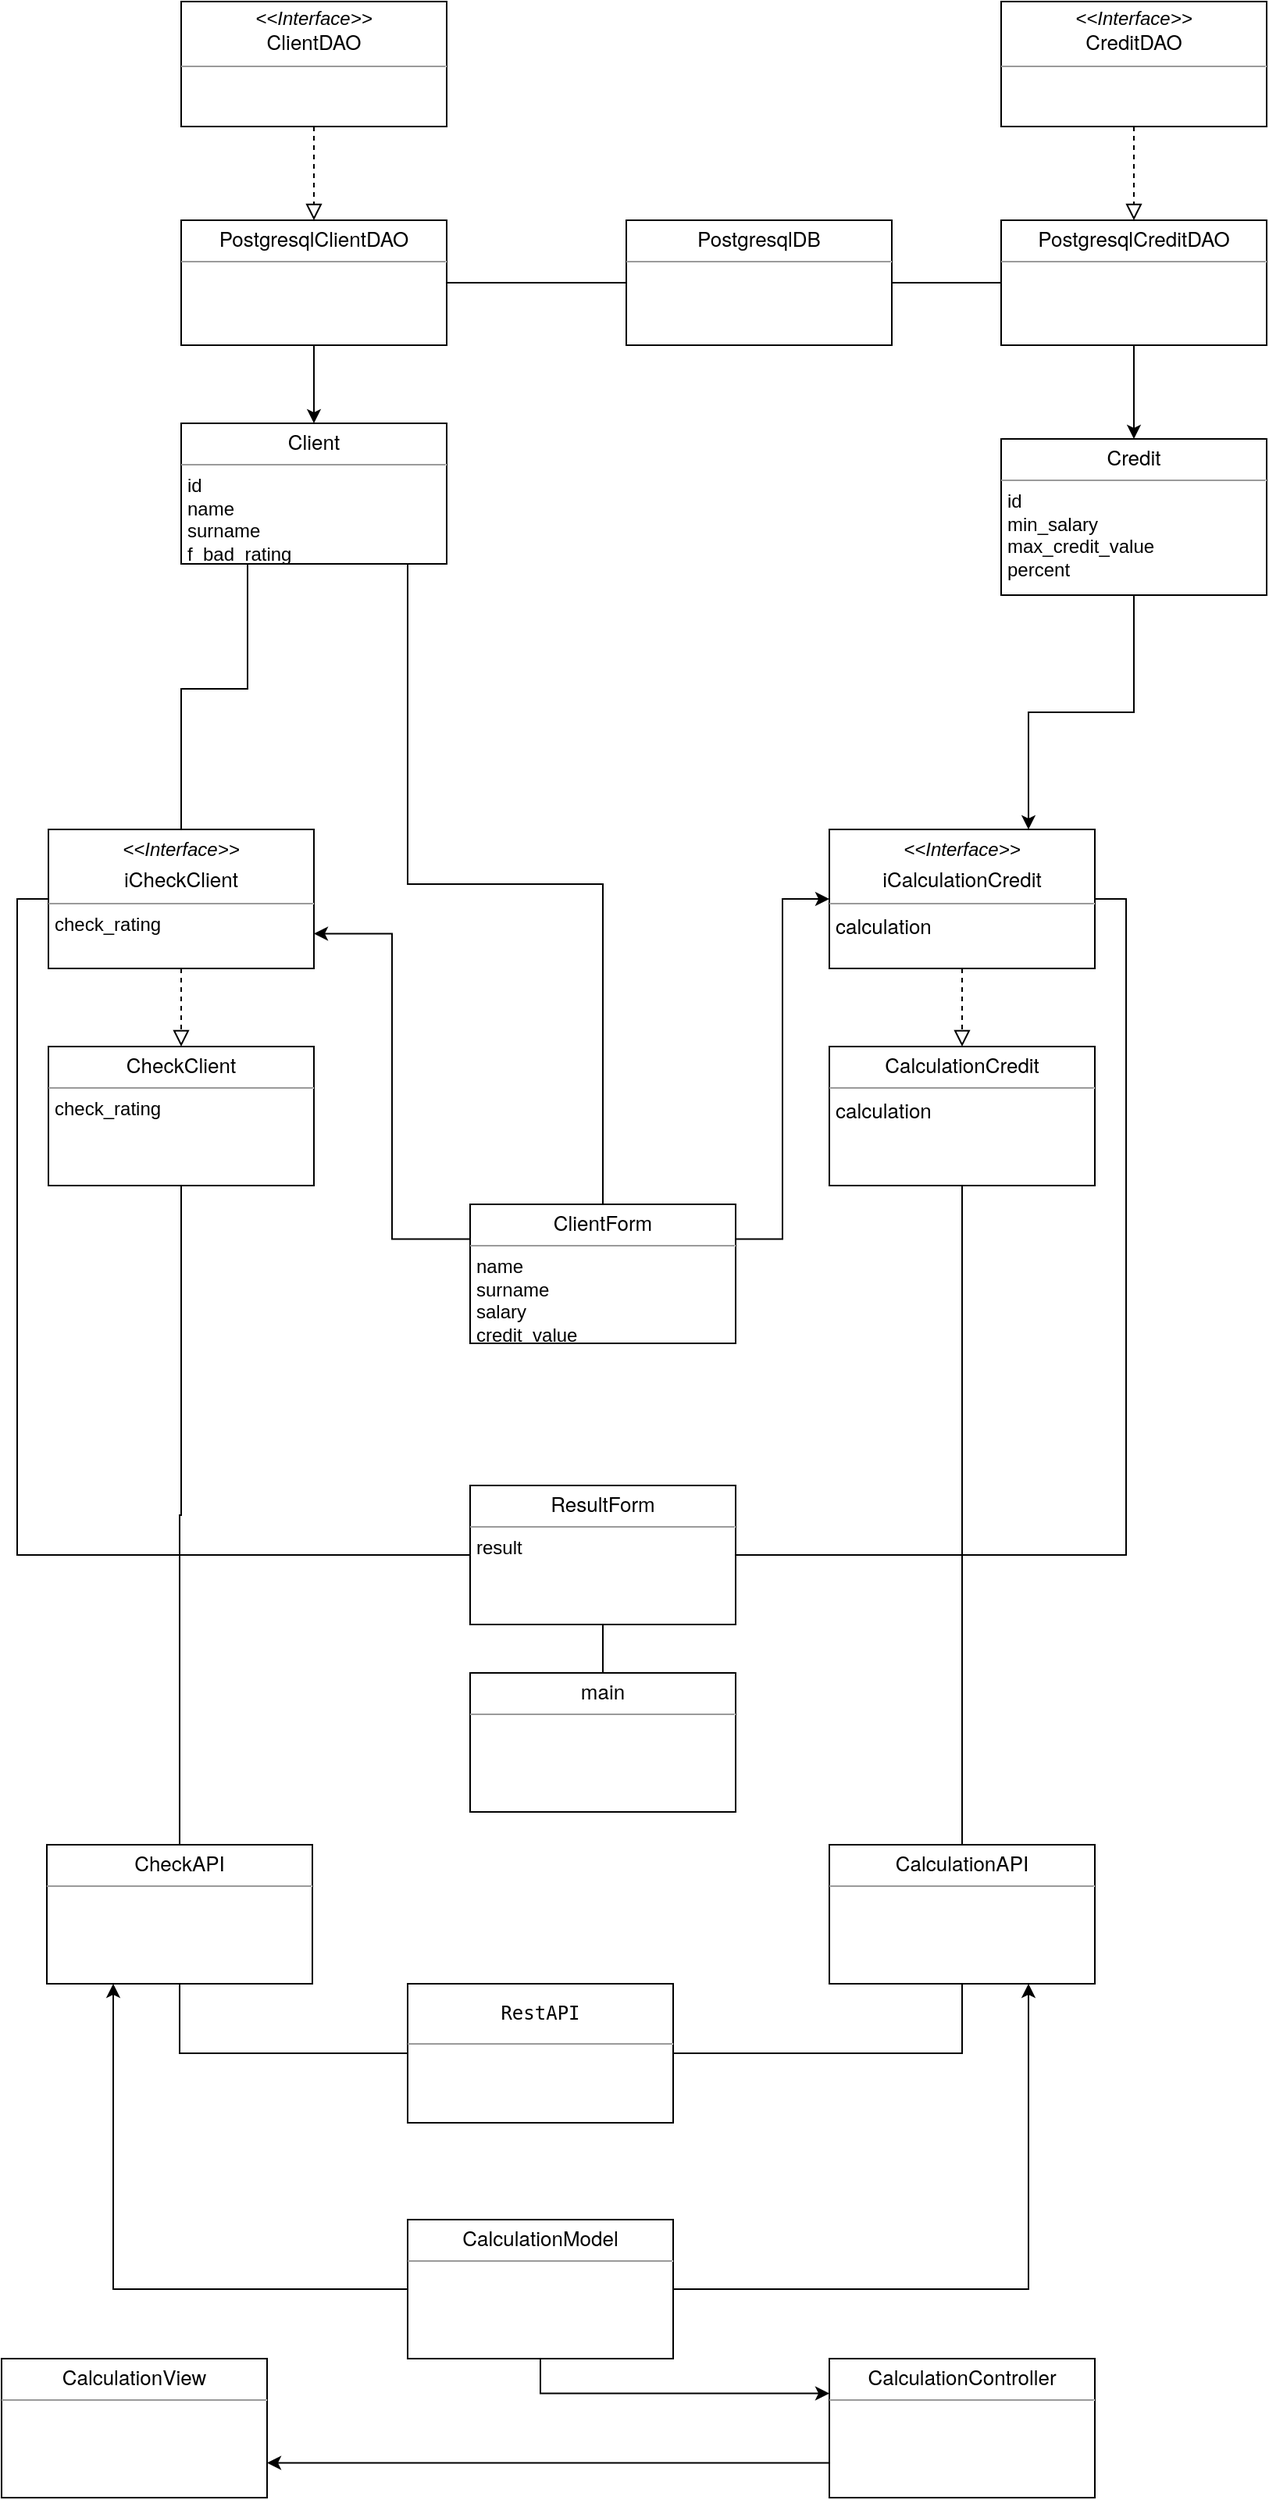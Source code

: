 <mxfile version="14.6.13" type="device"><diagram id="C5RBs43oDa-KdzZeNtuy" name="Page-1"><mxGraphModel dx="1086" dy="806" grid="1" gridSize="10" guides="1" tooltips="1" connect="1" arrows="1" fold="1" page="1" pageScale="1" pageWidth="1169" pageHeight="827" math="0" shadow="0"><root><mxCell id="WIyWlLk6GJQsqaUBKTNV-0"/><mxCell id="WIyWlLk6GJQsqaUBKTNV-1" parent="WIyWlLk6GJQsqaUBKTNV-0"/><mxCell id="5L8XLikLPIoxj52G99SO-0" value="&lt;p style=&quot;margin: 0px ; margin-top: 4px ; text-align: center&quot;&gt;&lt;i&gt;&amp;lt;&amp;lt;Interface&amp;gt;&amp;gt;&lt;/i&gt;&lt;br&gt;&lt;font face=&quot;helvetica neue&quot;&gt;&lt;span style=&quot;font-size: 13px&quot;&gt;ClientDAO&lt;/span&gt;&lt;/font&gt;&lt;/p&gt;&lt;hr size=&quot;1&quot;&gt;&lt;p style=&quot;margin: 0px 0px 0px 4px&quot;&gt;&lt;br&gt;&lt;/p&gt;" style="verticalAlign=top;align=left;overflow=fill;fontSize=12;fontFamily=Helvetica;html=1;fontColor=#000000;" parent="WIyWlLk6GJQsqaUBKTNV-1" vertex="1"><mxGeometry x="315" y="40" width="170" height="80" as="geometry"/></mxCell><mxCell id="5L8XLikLPIoxj52G99SO-8" style="edgeStyle=orthogonalEdgeStyle;rounded=0;orthogonalLoop=1;jettySize=auto;html=1;exitX=0.5;exitY=1;exitDx=0;exitDy=0;entryX=0.5;entryY=0;entryDx=0;entryDy=0;" parent="WIyWlLk6GJQsqaUBKTNV-1" source="5L8XLikLPIoxj52G99SO-1" target="5L8XLikLPIoxj52G99SO-3" edge="1"><mxGeometry relative="1" as="geometry"/></mxCell><mxCell id="5L8XLikLPIoxj52G99SO-1" value="&lt;p style=&quot;margin: 0px ; margin-top: 4px ; text-align: center&quot;&gt;&lt;font face=&quot;helvetica neue&quot;&gt;&lt;span style=&quot;font-size: 13px&quot;&gt;PostgresqlClientDAO&lt;/span&gt;&lt;/font&gt;&lt;/p&gt;&lt;hr size=&quot;1&quot;&gt;&lt;p style=&quot;margin: 0px 0px 0px 4px&quot;&gt;&lt;br&gt;&lt;/p&gt;" style="verticalAlign=top;align=left;overflow=fill;fontSize=12;fontFamily=Helvetica;html=1;fontColor=#000000;" parent="WIyWlLk6GJQsqaUBKTNV-1" vertex="1"><mxGeometry x="315" y="180" width="170" height="80" as="geometry"/></mxCell><mxCell id="5L8XLikLPIoxj52G99SO-14" style="edgeStyle=orthogonalEdgeStyle;rounded=0;orthogonalLoop=1;jettySize=auto;html=1;exitX=1;exitY=0.5;exitDx=0;exitDy=0;endArrow=none;endFill=0;" parent="WIyWlLk6GJQsqaUBKTNV-1" source="5L8XLikLPIoxj52G99SO-2" target="5L8XLikLPIoxj52G99SO-11" edge="1"><mxGeometry relative="1" as="geometry"/></mxCell><mxCell id="5L8XLikLPIoxj52G99SO-2" value="&lt;p style=&quot;margin: 0px ; margin-top: 4px ; text-align: center&quot;&gt;&lt;font face=&quot;helvetica neue&quot;&gt;&lt;span style=&quot;font-size: 13px&quot;&gt;PostgresqlDB&lt;/span&gt;&lt;/font&gt;&lt;/p&gt;&lt;hr size=&quot;1&quot;&gt;&lt;p style=&quot;margin: 0px 0px 0px 4px&quot;&gt;&lt;br&gt;&lt;/p&gt;" style="verticalAlign=top;align=left;overflow=fill;fontSize=12;fontFamily=Helvetica;html=1;fontColor=#000000;" parent="WIyWlLk6GJQsqaUBKTNV-1" vertex="1"><mxGeometry x="600" y="180" width="170" height="80" as="geometry"/></mxCell><mxCell id="5L8XLikLPIoxj52G99SO-3" value="&lt;p style=&quot;margin: 0px ; margin-top: 4px ; text-align: center&quot;&gt;&lt;font face=&quot;helvetica neue&quot;&gt;&lt;span style=&quot;font-size: 13px&quot;&gt;Client&lt;/span&gt;&lt;/font&gt;&lt;/p&gt;&lt;hr size=&quot;1&quot;&gt;&lt;p style=&quot;margin: 0px 0px 0px 4px&quot;&gt;id&lt;/p&gt;&lt;p style=&quot;margin: 0px 0px 0px 4px&quot;&gt;name&lt;/p&gt;&lt;p style=&quot;margin: 0px 0px 0px 4px&quot;&gt;surname&lt;/p&gt;&lt;p style=&quot;margin: 0px 0px 0px 4px&quot;&gt;f_bad_rating&lt;/p&gt;&lt;p style=&quot;margin: 0px 0px 0px 4px&quot;&gt;&lt;br&gt;&lt;/p&gt;" style="verticalAlign=top;align=left;overflow=fill;fontSize=12;fontFamily=Helvetica;html=1;fontColor=#000000;" parent="WIyWlLk6GJQsqaUBKTNV-1" vertex="1"><mxGeometry x="315" y="310" width="170" height="90" as="geometry"/></mxCell><mxCell id="5L8XLikLPIoxj52G99SO-4" value="" style="endArrow=none;html=1;exitX=1;exitY=0.5;exitDx=0;exitDy=0;entryX=0;entryY=0.5;entryDx=0;entryDy=0;" parent="WIyWlLk6GJQsqaUBKTNV-1" source="5L8XLikLPIoxj52G99SO-1" target="5L8XLikLPIoxj52G99SO-2" edge="1"><mxGeometry width="50" height="50" relative="1" as="geometry"><mxPoint x="160" y="230" as="sourcePoint"/><mxPoint x="695" y="180" as="targetPoint"/><Array as="points"><mxPoint x="530" y="220"/></Array></mxGeometry></mxCell><mxCell id="5L8XLikLPIoxj52G99SO-9" value="&lt;p style=&quot;margin: 0px ; margin-top: 4px ; text-align: center&quot;&gt;&lt;i&gt;&amp;lt;&amp;lt;Interface&amp;gt;&amp;gt;&lt;/i&gt;&lt;br&gt;&lt;font face=&quot;helvetica neue&quot;&gt;&lt;span style=&quot;font-size: 13px&quot;&gt;CreditDAO&lt;/span&gt;&lt;/font&gt;&lt;/p&gt;&lt;hr size=&quot;1&quot;&gt;&lt;p style=&quot;margin: 0px 0px 0px 4px&quot;&gt;&lt;br&gt;&lt;/p&gt;" style="verticalAlign=top;align=left;overflow=fill;fontSize=12;fontFamily=Helvetica;html=1;fontColor=#000000;" parent="WIyWlLk6GJQsqaUBKTNV-1" vertex="1"><mxGeometry x="840" y="40" width="170" height="80" as="geometry"/></mxCell><mxCell id="5L8XLikLPIoxj52G99SO-10" style="edgeStyle=orthogonalEdgeStyle;rounded=0;orthogonalLoop=1;jettySize=auto;html=1;exitX=0.5;exitY=1;exitDx=0;exitDy=0;entryX=0.5;entryY=0;entryDx=0;entryDy=0;" parent="WIyWlLk6GJQsqaUBKTNV-1" source="5L8XLikLPIoxj52G99SO-11" target="2uGIFyx8iWTcln6Td7BU-0" edge="1"><mxGeometry relative="1" as="geometry"><mxPoint x="925" y="310" as="targetPoint"/></mxGeometry></mxCell><mxCell id="5L8XLikLPIoxj52G99SO-11" value="&lt;p style=&quot;margin: 0px ; margin-top: 4px ; text-align: center&quot;&gt;&lt;font face=&quot;helvetica neue&quot;&gt;&lt;span style=&quot;font-size: 13px&quot;&gt;PostgresqlC&lt;/span&gt;&lt;/font&gt;&lt;span style=&quot;font-family: &amp;#34;helvetica neue&amp;#34; ; font-size: 13px&quot;&gt;redit&lt;/span&gt;&lt;font face=&quot;helvetica neue&quot;&gt;&lt;span style=&quot;font-size: 13px&quot;&gt;DAO&lt;/span&gt;&lt;/font&gt;&lt;/p&gt;&lt;hr size=&quot;1&quot;&gt;&lt;p style=&quot;margin: 0px 0px 0px 4px&quot;&gt;&lt;br&gt;&lt;/p&gt;" style="verticalAlign=top;align=left;overflow=fill;fontSize=12;fontFamily=Helvetica;html=1;fontColor=#000000;" parent="WIyWlLk6GJQsqaUBKTNV-1" vertex="1"><mxGeometry x="840" y="180" width="170" height="80" as="geometry"/></mxCell><mxCell id="5L8XLikLPIoxj52G99SO-15" value="" style="endArrow=block;startArrow=none;endFill=0;startFill=0;endSize=8;html=1;verticalAlign=bottom;dashed=1;labelBackgroundColor=none;exitX=0.5;exitY=1;exitDx=0;exitDy=0;entryX=0.5;entryY=0;entryDx=0;entryDy=0;" parent="WIyWlLk6GJQsqaUBKTNV-1" source="5L8XLikLPIoxj52G99SO-0" target="5L8XLikLPIoxj52G99SO-1" edge="1"><mxGeometry width="160" relative="1" as="geometry"><mxPoint x="180" y="150" as="sourcePoint"/><mxPoint x="340" y="150" as="targetPoint"/><Array as="points"/></mxGeometry></mxCell><mxCell id="5L8XLikLPIoxj52G99SO-16" value="" style="endArrow=block;startArrow=none;endFill=0;startFill=0;endSize=8;html=1;verticalAlign=bottom;dashed=1;labelBackgroundColor=none;exitX=0.5;exitY=1;exitDx=0;exitDy=0;" parent="WIyWlLk6GJQsqaUBKTNV-1" source="5L8XLikLPIoxj52G99SO-9" target="5L8XLikLPIoxj52G99SO-11" edge="1"><mxGeometry width="160" relative="1" as="geometry"><mxPoint x="410" y="130" as="sourcePoint"/><mxPoint x="410" y="190" as="targetPoint"/></mxGeometry></mxCell><mxCell id="5L8XLikLPIoxj52G99SO-19" style="edgeStyle=orthogonalEdgeStyle;rounded=0;orthogonalLoop=1;jettySize=auto;html=1;endArrow=none;endFill=0;exitX=0.5;exitY=0;exitDx=0;exitDy=0;" parent="WIyWlLk6GJQsqaUBKTNV-1" source="5L8XLikLPIoxj52G99SO-18" target="5L8XLikLPIoxj52G99SO-3" edge="1"><mxGeometry relative="1" as="geometry"><Array as="points"><mxPoint x="585" y="605"/><mxPoint x="460" y="605"/></Array></mxGeometry></mxCell><mxCell id="2uGIFyx8iWTcln6Td7BU-11" style="edgeStyle=orthogonalEdgeStyle;rounded=0;orthogonalLoop=1;jettySize=auto;html=1;entryX=0;entryY=0.5;entryDx=0;entryDy=0;exitX=1;exitY=0.25;exitDx=0;exitDy=0;" parent="WIyWlLk6GJQsqaUBKTNV-1" source="5L8XLikLPIoxj52G99SO-18" target="2uGIFyx8iWTcln6Td7BU-8" edge="1"><mxGeometry relative="1" as="geometry"/></mxCell><mxCell id="2uGIFyx8iWTcln6Td7BU-13" style="edgeStyle=orthogonalEdgeStyle;rounded=0;orthogonalLoop=1;jettySize=auto;html=1;entryX=1;entryY=0.75;entryDx=0;entryDy=0;exitX=0;exitY=0.25;exitDx=0;exitDy=0;" parent="WIyWlLk6GJQsqaUBKTNV-1" source="5L8XLikLPIoxj52G99SO-18" target="2uGIFyx8iWTcln6Td7BU-1" edge="1"><mxGeometry relative="1" as="geometry"/></mxCell><mxCell id="5L8XLikLPIoxj52G99SO-18" value="&lt;p style=&quot;margin: 0px ; margin-top: 4px ; text-align: center&quot;&gt;&lt;font face=&quot;helvetica neue&quot;&gt;&lt;span style=&quot;font-size: 13px&quot;&gt;ClientForm&lt;/span&gt;&lt;/font&gt;&lt;/p&gt;&lt;hr size=&quot;1&quot;&gt;&lt;p style=&quot;margin: 0px 0px 0px 4px&quot;&gt;name&lt;/p&gt;&lt;p style=&quot;margin: 0px 0px 0px 4px&quot;&gt;surname&lt;/p&gt;&lt;p style=&quot;margin: 0px 0px 0px 4px&quot;&gt;salary&lt;br&gt;&lt;/p&gt;&lt;p style=&quot;margin: 0px 0px 0px 4px&quot;&gt;credit_value&lt;br&gt;&lt;/p&gt;" style="verticalAlign=top;align=left;overflow=fill;fontSize=12;fontFamily=Helvetica;html=1;fontColor=#000000;" parent="WIyWlLk6GJQsqaUBKTNV-1" vertex="1"><mxGeometry x="500" y="810" width="170" height="89" as="geometry"/></mxCell><mxCell id="2uGIFyx8iWTcln6Td7BU-12" style="edgeStyle=orthogonalEdgeStyle;rounded=0;orthogonalLoop=1;jettySize=auto;html=1;entryX=0.75;entryY=0;entryDx=0;entryDy=0;" parent="WIyWlLk6GJQsqaUBKTNV-1" source="2uGIFyx8iWTcln6Td7BU-0" target="2uGIFyx8iWTcln6Td7BU-8" edge="1"><mxGeometry relative="1" as="geometry"/></mxCell><mxCell id="2uGIFyx8iWTcln6Td7BU-0" value="&lt;p style=&quot;margin: 0px ; margin-top: 4px ; text-align: center&quot;&gt;&lt;font face=&quot;helvetica neue&quot;&gt;&lt;span style=&quot;font-size: 13px&quot;&gt;C&lt;/span&gt;&lt;/font&gt;&lt;span style=&quot;font-family: &amp;#34;helvetica neue&amp;#34; ; font-size: 13px&quot;&gt;redit&lt;/span&gt;&lt;br&gt;&lt;/p&gt;&lt;hr size=&quot;1&quot;&gt;&lt;p style=&quot;margin: 0px 0px 0px 4px&quot;&gt;id&lt;/p&gt;&lt;p style=&quot;margin: 0px 0px 0px 4px&quot;&gt;min_salary&lt;/p&gt;&lt;p style=&quot;margin: 0px 0px 0px 4px&quot;&gt;max_credit_value&lt;/p&gt;&lt;p style=&quot;margin: 0px 0px 0px 4px&quot;&gt;percent&lt;/p&gt;" style="verticalAlign=top;align=left;overflow=fill;fontSize=12;fontFamily=Helvetica;html=1;fontColor=#000000;" parent="WIyWlLk6GJQsqaUBKTNV-1" vertex="1"><mxGeometry x="840" y="320" width="170" height="100" as="geometry"/></mxCell><mxCell id="2uGIFyx8iWTcln6Td7BU-7" style="edgeStyle=orthogonalEdgeStyle;rounded=0;orthogonalLoop=1;jettySize=auto;html=1;exitX=0.5;exitY=0;exitDx=0;exitDy=0;endArrow=none;endFill=0;entryX=0.25;entryY=1;entryDx=0;entryDy=0;" parent="WIyWlLk6GJQsqaUBKTNV-1" source="2uGIFyx8iWTcln6Td7BU-1" target="5L8XLikLPIoxj52G99SO-3" edge="1"><mxGeometry relative="1" as="geometry"><mxPoint x="200" y="410" as="targetPoint"/><mxPoint x="525" y="560" as="sourcePoint"/><Array as="points"><mxPoint x="315" y="480"/><mxPoint x="358" y="480"/></Array></mxGeometry></mxCell><mxCell id="2uGIFyx8iWTcln6Td7BU-15" style="edgeStyle=orthogonalEdgeStyle;rounded=0;orthogonalLoop=1;jettySize=auto;html=1;entryX=0;entryY=0.5;entryDx=0;entryDy=0;endArrow=none;endFill=0;exitX=0;exitY=0.5;exitDx=0;exitDy=0;" parent="WIyWlLk6GJQsqaUBKTNV-1" source="2uGIFyx8iWTcln6Td7BU-1" target="2uGIFyx8iWTcln6Td7BU-14" edge="1"><mxGeometry relative="1" as="geometry"/></mxCell><mxCell id="2uGIFyx8iWTcln6Td7BU-1" value="&lt;p style=&quot;margin: 0px ; margin-top: 4px ; text-align: center&quot;&gt;&lt;i&gt;&amp;lt;&amp;lt;Interface&amp;gt;&amp;gt;&lt;/i&gt;&lt;font face=&quot;helvetica neue&quot;&gt;&lt;span style=&quot;font-size: 13px&quot;&gt;&lt;br&gt;&lt;/span&gt;&lt;/font&gt;&lt;/p&gt;&lt;p style=&quot;margin: 0px ; margin-top: 4px ; text-align: center&quot;&gt;&lt;font face=&quot;helvetica neue&quot;&gt;&lt;span style=&quot;font-size: 13px&quot;&gt;iCheckClient&lt;/span&gt;&lt;/font&gt;&lt;/p&gt;&lt;hr size=&quot;1&quot;&gt;&lt;p style=&quot;margin: 0px 0px 0px 4px&quot;&gt;check_rating&lt;br&gt;&lt;/p&gt;" style="verticalAlign=top;align=left;overflow=fill;fontSize=12;fontFamily=Helvetica;html=1;fontColor=#000000;" parent="WIyWlLk6GJQsqaUBKTNV-1" vertex="1"><mxGeometry x="230" y="570" width="170" height="89" as="geometry"/></mxCell><mxCell id="2uGIFyx8iWTcln6Td7BU-2" value="&lt;p style=&quot;margin: 0px ; margin-top: 4px ; text-align: center&quot;&gt;&lt;font face=&quot;helvetica neue&quot;&gt;&lt;span style=&quot;font-size: 13px&quot;&gt;CheckClient&lt;/span&gt;&lt;/font&gt;&lt;/p&gt;&lt;hr size=&quot;1&quot;&gt;&lt;p style=&quot;margin: 0px 0px 0px 4px&quot;&gt;check_rating&lt;br&gt;&lt;/p&gt;" style="verticalAlign=top;align=left;overflow=fill;fontSize=12;fontFamily=Helvetica;html=1;fontColor=#000000;" parent="WIyWlLk6GJQsqaUBKTNV-1" vertex="1"><mxGeometry x="230" y="709" width="170" height="89" as="geometry"/></mxCell><mxCell id="2uGIFyx8iWTcln6Td7BU-5" value="" style="endArrow=block;startArrow=none;endFill=0;startFill=0;endSize=8;html=1;verticalAlign=bottom;dashed=1;labelBackgroundColor=none;exitX=0.5;exitY=1;exitDx=0;exitDy=0;" parent="WIyWlLk6GJQsqaUBKTNV-1" source="2uGIFyx8iWTcln6Td7BU-1" edge="1"><mxGeometry width="160" relative="1" as="geometry"><mxPoint x="314.5" y="649" as="sourcePoint"/><mxPoint x="315" y="709" as="targetPoint"/><Array as="points"/></mxGeometry></mxCell><mxCell id="2uGIFyx8iWTcln6Td7BU-16" style="edgeStyle=orthogonalEdgeStyle;rounded=0;orthogonalLoop=1;jettySize=auto;html=1;entryX=1;entryY=0.5;entryDx=0;entryDy=0;endArrow=none;endFill=0;exitX=1;exitY=0.5;exitDx=0;exitDy=0;" parent="WIyWlLk6GJQsqaUBKTNV-1" source="2uGIFyx8iWTcln6Td7BU-8" target="2uGIFyx8iWTcln6Td7BU-14" edge="1"><mxGeometry relative="1" as="geometry"/></mxCell><mxCell id="2uGIFyx8iWTcln6Td7BU-8" value="&lt;p style=&quot;margin: 0px ; margin-top: 4px ; text-align: center&quot;&gt;&lt;i&gt;&amp;lt;&amp;lt;Interface&amp;gt;&amp;gt;&lt;/i&gt;&lt;font face=&quot;helvetica neue&quot;&gt;&lt;span style=&quot;font-size: 13px&quot;&gt;&lt;br&gt;&lt;/span&gt;&lt;/font&gt;&lt;/p&gt;&lt;p style=&quot;margin: 0px ; margin-top: 4px ; text-align: center&quot;&gt;&lt;font face=&quot;helvetica neue&quot;&gt;&lt;span style=&quot;font-size: 13px&quot;&gt;i&lt;/span&gt;&lt;/font&gt;&lt;span style=&quot;font-family: &amp;#34;helvetica neue&amp;#34; ; font-size: 13px&quot;&gt;CalculationCredit&lt;/span&gt;&lt;/p&gt;&lt;hr size=&quot;1&quot;&gt;&lt;p style=&quot;margin: 0px 0px 0px 4px&quot;&gt;&lt;span style=&quot;font-family: &amp;#34;helvetica neue&amp;#34; ; font-size: 13px ; text-align: center&quot;&gt;calculation&lt;/span&gt;&lt;br&gt;&lt;/p&gt;" style="verticalAlign=top;align=left;overflow=fill;fontSize=12;fontFamily=Helvetica;html=1;fontColor=#000000;" parent="WIyWlLk6GJQsqaUBKTNV-1" vertex="1"><mxGeometry x="730" y="570" width="170" height="89" as="geometry"/></mxCell><mxCell id="2uGIFyx8iWTcln6Td7BU-9" value="&lt;p style=&quot;margin: 0px ; margin-top: 4px ; text-align: center&quot;&gt;&lt;span style=&quot;font-family: &amp;#34;helvetica neue&amp;#34; ; font-size: 13px&quot;&gt;CalculationCredit&lt;/span&gt;&lt;br&gt;&lt;/p&gt;&lt;hr size=&quot;1&quot;&gt;&lt;p style=&quot;margin: 0px 0px 0px 4px&quot;&gt;&lt;span style=&quot;font-family: &amp;#34;helvetica neue&amp;#34; ; font-size: 13px ; text-align: center&quot;&gt;calculation&lt;/span&gt;&lt;br&gt;&lt;/p&gt;" style="verticalAlign=top;align=left;overflow=fill;fontSize=12;fontFamily=Helvetica;html=1;fontColor=#000000;" parent="WIyWlLk6GJQsqaUBKTNV-1" vertex="1"><mxGeometry x="730" y="709" width="170" height="89" as="geometry"/></mxCell><mxCell id="2uGIFyx8iWTcln6Td7BU-10" value="" style="endArrow=block;startArrow=none;endFill=0;startFill=0;endSize=8;html=1;verticalAlign=bottom;dashed=1;labelBackgroundColor=none;exitX=0.5;exitY=1;exitDx=0;exitDy=0;" parent="WIyWlLk6GJQsqaUBKTNV-1" source="2uGIFyx8iWTcln6Td7BU-8" edge="1"><mxGeometry width="160" relative="1" as="geometry"><mxPoint x="814.5" y="649" as="sourcePoint"/><mxPoint x="815" y="709" as="targetPoint"/><Array as="points"/></mxGeometry></mxCell><mxCell id="2uGIFyx8iWTcln6Td7BU-14" value="&lt;p style=&quot;margin: 0px ; margin-top: 4px ; text-align: center&quot;&gt;&lt;font face=&quot;helvetica neue&quot;&gt;&lt;span style=&quot;font-size: 13px&quot;&gt;ResultForm&lt;/span&gt;&lt;/font&gt;&lt;/p&gt;&lt;hr size=&quot;1&quot;&gt;&lt;p style=&quot;margin: 0px 0px 0px 4px&quot;&gt;result&lt;/p&gt;" style="verticalAlign=top;align=left;overflow=fill;fontSize=12;fontFamily=Helvetica;html=1;fontColor=#000000;" parent="WIyWlLk6GJQsqaUBKTNV-1" vertex="1"><mxGeometry x="500" y="990" width="170" height="89" as="geometry"/></mxCell><mxCell id="2uGIFyx8iWTcln6Td7BU-18" style="edgeStyle=orthogonalEdgeStyle;rounded=0;orthogonalLoop=1;jettySize=auto;html=1;exitX=0.5;exitY=0;exitDx=0;exitDy=0;entryX=0.5;entryY=1;entryDx=0;entryDy=0;endArrow=none;endFill=0;" parent="WIyWlLk6GJQsqaUBKTNV-1" source="2uGIFyx8iWTcln6Td7BU-17" target="2uGIFyx8iWTcln6Td7BU-14" edge="1"><mxGeometry relative="1" as="geometry"/></mxCell><mxCell id="2uGIFyx8iWTcln6Td7BU-17" value="&lt;p style=&quot;margin: 0px ; margin-top: 4px ; text-align: center&quot;&gt;&lt;font face=&quot;helvetica neue&quot;&gt;&lt;span style=&quot;font-size: 13px&quot;&gt;main&lt;/span&gt;&lt;/font&gt;&lt;/p&gt;&lt;hr size=&quot;1&quot;&gt;&lt;p style=&quot;margin: 0px 0px 0px 4px&quot;&gt;&lt;br&gt;&lt;/p&gt;" style="verticalAlign=top;align=left;overflow=fill;fontSize=12;fontFamily=Helvetica;html=1;fontColor=#000000;" parent="WIyWlLk6GJQsqaUBKTNV-1" vertex="1"><mxGeometry x="500" y="1110" width="170" height="89" as="geometry"/></mxCell><mxCell id="2uGIFyx8iWTcln6Td7BU-22" style="edgeStyle=orthogonalEdgeStyle;rounded=0;orthogonalLoop=1;jettySize=auto;html=1;exitX=1;exitY=0.5;exitDx=0;exitDy=0;entryX=0.5;entryY=1;entryDx=0;entryDy=0;endArrow=none;endFill=0;" parent="WIyWlLk6GJQsqaUBKTNV-1" source="2uGIFyx8iWTcln6Td7BU-19" target="2uGIFyx8iWTcln6Td7BU-21" edge="1"><mxGeometry relative="1" as="geometry"/></mxCell><mxCell id="2uGIFyx8iWTcln6Td7BU-23" style="edgeStyle=orthogonalEdgeStyle;rounded=0;orthogonalLoop=1;jettySize=auto;html=1;exitX=0;exitY=0.5;exitDx=0;exitDy=0;entryX=0.5;entryY=1;entryDx=0;entryDy=0;endArrow=none;endFill=0;" parent="WIyWlLk6GJQsqaUBKTNV-1" source="2uGIFyx8iWTcln6Td7BU-19" target="2uGIFyx8iWTcln6Td7BU-20" edge="1"><mxGeometry relative="1" as="geometry"/></mxCell><mxCell id="2uGIFyx8iWTcln6Td7BU-19" value="&lt;pre style=&quot;text-align: center ; font-family: &amp;#34;jetbrains mono&amp;#34; , monospace&quot;&gt;&lt;span style=&quot;background-color: rgb(255 , 255 , 255)&quot;&gt;RestAPI&lt;/span&gt;&lt;/pre&gt;&lt;hr size=&quot;1&quot; style=&quot;text-align: center&quot;&gt;&lt;p style=&quot;margin: 0px 0px 0px 4px&quot;&gt;&lt;br&gt;&lt;/p&gt;" style="verticalAlign=top;align=left;overflow=fill;fontSize=12;fontFamily=Helvetica;html=1;fontColor=#000000;" parent="WIyWlLk6GJQsqaUBKTNV-1" vertex="1"><mxGeometry x="460" y="1309" width="170" height="89" as="geometry"/></mxCell><mxCell id="2uGIFyx8iWTcln6Td7BU-24" style="edgeStyle=orthogonalEdgeStyle;rounded=0;orthogonalLoop=1;jettySize=auto;html=1;exitX=0.5;exitY=0;exitDx=0;exitDy=0;entryX=0.5;entryY=1;entryDx=0;entryDy=0;endArrow=none;endFill=0;" parent="WIyWlLk6GJQsqaUBKTNV-1" source="2uGIFyx8iWTcln6Td7BU-20" target="2uGIFyx8iWTcln6Td7BU-2" edge="1"><mxGeometry relative="1" as="geometry"/></mxCell><mxCell id="2uGIFyx8iWTcln6Td7BU-20" value="&lt;p style=&quot;margin: 0px ; margin-top: 4px ; text-align: center&quot;&gt;&lt;font face=&quot;helvetica neue&quot;&gt;&lt;span style=&quot;font-size: 13px&quot;&gt;CheckAPI&lt;/span&gt;&lt;/font&gt;&lt;br&gt;&lt;/p&gt;&lt;hr size=&quot;1&quot;&gt;&lt;p style=&quot;margin: 0px 0px 0px 4px&quot;&gt;&lt;br&gt;&lt;/p&gt;" style="verticalAlign=top;align=left;overflow=fill;fontSize=12;fontFamily=Helvetica;html=1;fontColor=#000000;" parent="WIyWlLk6GJQsqaUBKTNV-1" vertex="1"><mxGeometry x="229" y="1220" width="170" height="89" as="geometry"/></mxCell><mxCell id="2uGIFyx8iWTcln6Td7BU-25" style="edgeStyle=orthogonalEdgeStyle;rounded=0;orthogonalLoop=1;jettySize=auto;html=1;entryX=0.5;entryY=1;entryDx=0;entryDy=0;endArrow=none;endFill=0;" parent="WIyWlLk6GJQsqaUBKTNV-1" source="2uGIFyx8iWTcln6Td7BU-21" target="2uGIFyx8iWTcln6Td7BU-9" edge="1"><mxGeometry relative="1" as="geometry"/></mxCell><mxCell id="2uGIFyx8iWTcln6Td7BU-21" value="&lt;p style=&quot;margin: 0px ; margin-top: 4px ; text-align: center&quot;&gt;&lt;font face=&quot;helvetica neue&quot;&gt;&lt;span style=&quot;font-size: 13px&quot;&gt;CalculationAPI&lt;/span&gt;&lt;/font&gt;&lt;br&gt;&lt;/p&gt;&lt;hr size=&quot;1&quot;&gt;&lt;p style=&quot;margin: 0px 0px 0px 4px&quot;&gt;&lt;br&gt;&lt;/p&gt;" style="verticalAlign=top;align=left;overflow=fill;fontSize=12;fontFamily=Helvetica;html=1;fontColor=#000000;" parent="WIyWlLk6GJQsqaUBKTNV-1" vertex="1"><mxGeometry x="730" y="1220" width="170" height="89" as="geometry"/></mxCell><mxCell id="4tR2sZENcD6c_0X-b8w6-0" value="&lt;p style=&quot;margin: 0px ; margin-top: 4px ; text-align: center&quot;&gt;&lt;font face=&quot;helvetica neue&quot;&gt;&lt;span style=&quot;font-size: 13px&quot;&gt;CalculationView&lt;/span&gt;&lt;/font&gt;&lt;br&gt;&lt;/p&gt;&lt;hr size=&quot;1&quot;&gt;&lt;p style=&quot;margin: 0px 0px 0px 4px&quot;&gt;&lt;br&gt;&lt;/p&gt;" style="verticalAlign=top;align=left;overflow=fill;fontSize=12;fontFamily=Helvetica;html=1;fontColor=#000000;" vertex="1" parent="WIyWlLk6GJQsqaUBKTNV-1"><mxGeometry x="200" y="1549" width="170" height="89" as="geometry"/></mxCell><mxCell id="4tR2sZENcD6c_0X-b8w6-3" style="edgeStyle=orthogonalEdgeStyle;rounded=0;orthogonalLoop=1;jettySize=auto;html=1;entryX=0.25;entryY=1;entryDx=0;entryDy=0;" edge="1" parent="WIyWlLk6GJQsqaUBKTNV-1" source="4tR2sZENcD6c_0X-b8w6-1" target="2uGIFyx8iWTcln6Td7BU-20"><mxGeometry relative="1" as="geometry"/></mxCell><mxCell id="4tR2sZENcD6c_0X-b8w6-4" style="edgeStyle=orthogonalEdgeStyle;rounded=0;orthogonalLoop=1;jettySize=auto;html=1;exitX=1;exitY=0.5;exitDx=0;exitDy=0;entryX=0.75;entryY=1;entryDx=0;entryDy=0;" edge="1" parent="WIyWlLk6GJQsqaUBKTNV-1" source="4tR2sZENcD6c_0X-b8w6-1" target="2uGIFyx8iWTcln6Td7BU-21"><mxGeometry relative="1" as="geometry"/></mxCell><mxCell id="4tR2sZENcD6c_0X-b8w6-5" style="edgeStyle=orthogonalEdgeStyle;rounded=0;orthogonalLoop=1;jettySize=auto;html=1;exitX=0.5;exitY=1;exitDx=0;exitDy=0;entryX=0;entryY=0.25;entryDx=0;entryDy=0;" edge="1" parent="WIyWlLk6GJQsqaUBKTNV-1" source="4tR2sZENcD6c_0X-b8w6-1" target="4tR2sZENcD6c_0X-b8w6-2"><mxGeometry relative="1" as="geometry"/></mxCell><mxCell id="4tR2sZENcD6c_0X-b8w6-1" value="&lt;p style=&quot;margin: 0px ; margin-top: 4px ; text-align: center&quot;&gt;&lt;font face=&quot;helvetica neue&quot;&gt;&lt;span style=&quot;font-size: 13px&quot;&gt;CalculationModel&lt;/span&gt;&lt;/font&gt;&lt;br&gt;&lt;/p&gt;&lt;hr size=&quot;1&quot;&gt;&lt;p style=&quot;margin: 0px 0px 0px 4px&quot;&gt;&lt;br&gt;&lt;/p&gt;" style="verticalAlign=top;align=left;overflow=fill;fontSize=12;fontFamily=Helvetica;html=1;fontColor=#000000;" vertex="1" parent="WIyWlLk6GJQsqaUBKTNV-1"><mxGeometry x="460" y="1460" width="170" height="89" as="geometry"/></mxCell><mxCell id="4tR2sZENcD6c_0X-b8w6-6" style="edgeStyle=orthogonalEdgeStyle;rounded=0;orthogonalLoop=1;jettySize=auto;html=1;exitX=0;exitY=0.75;exitDx=0;exitDy=0;entryX=1;entryY=0.75;entryDx=0;entryDy=0;" edge="1" parent="WIyWlLk6GJQsqaUBKTNV-1" source="4tR2sZENcD6c_0X-b8w6-2" target="4tR2sZENcD6c_0X-b8w6-0"><mxGeometry relative="1" as="geometry"/></mxCell><mxCell id="4tR2sZENcD6c_0X-b8w6-2" value="&lt;p style=&quot;margin: 0px ; margin-top: 4px ; text-align: center&quot;&gt;&lt;font face=&quot;helvetica neue&quot;&gt;&lt;span style=&quot;font-size: 13px&quot;&gt;CalculationController&lt;/span&gt;&lt;/font&gt;&lt;br&gt;&lt;/p&gt;&lt;hr size=&quot;1&quot;&gt;&lt;p style=&quot;margin: 0px 0px 0px 4px&quot;&gt;&lt;br&gt;&lt;/p&gt;" style="verticalAlign=top;align=left;overflow=fill;fontSize=12;fontFamily=Helvetica;html=1;fontColor=#000000;" vertex="1" parent="WIyWlLk6GJQsqaUBKTNV-1"><mxGeometry x="730" y="1549" width="170" height="89" as="geometry"/></mxCell></root></mxGraphModel></diagram></mxfile>